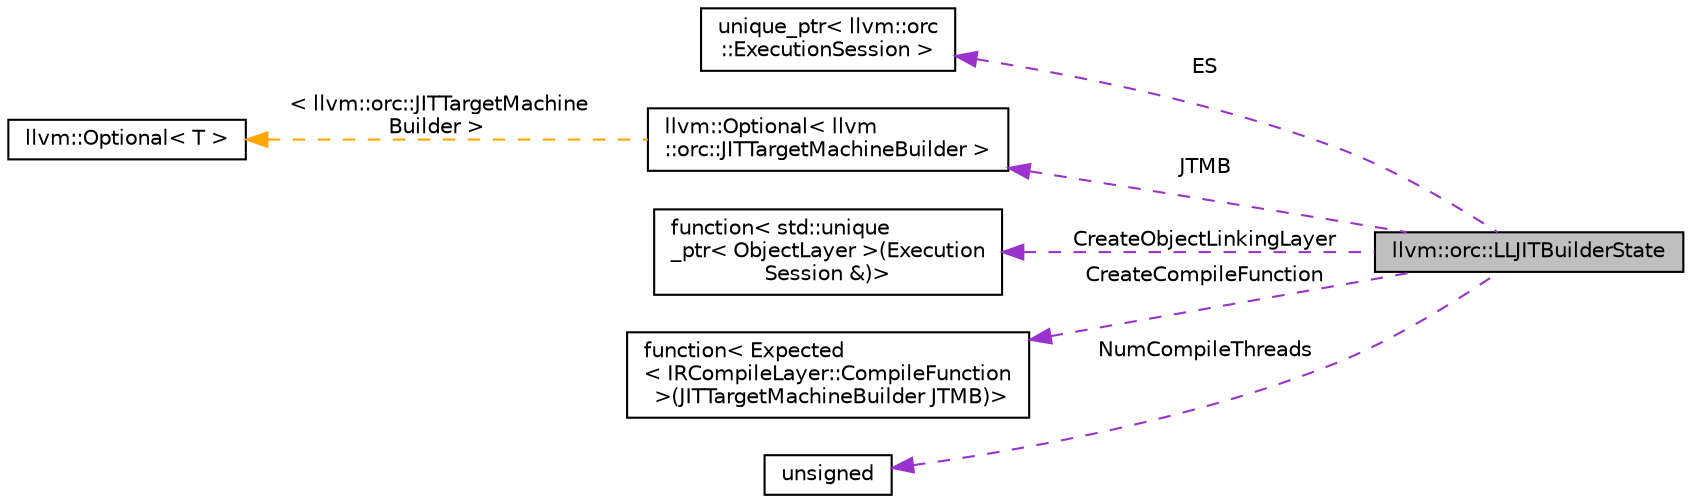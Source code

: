 digraph "llvm::orc::LLJITBuilderState"
{
 // LATEX_PDF_SIZE
  bgcolor="transparent";
  edge [fontname="Helvetica",fontsize="10",labelfontname="Helvetica",labelfontsize="10"];
  node [fontname="Helvetica",fontsize="10",shape="box"];
  rankdir="LR";
  Node1 [label="llvm::orc::LLJITBuilderState",height=0.2,width=0.4,color="black", fillcolor="grey75", style="filled", fontcolor="black",tooltip=" "];
  Node2 -> Node1 [dir="back",color="darkorchid3",fontsize="10",style="dashed",label=" ES" ,fontname="Helvetica"];
  Node2 [label="unique_ptr\< llvm::orc\l::ExecutionSession \>",height=0.2,width=0.4,color="black",tooltip=" "];
  Node3 -> Node1 [dir="back",color="darkorchid3",fontsize="10",style="dashed",label=" JTMB" ,fontname="Helvetica"];
  Node3 [label="llvm::Optional\< llvm\l::orc::JITTargetMachineBuilder \>",height=0.2,width=0.4,color="black",URL="$classllvm_1_1Optional.html",tooltip=" "];
  Node4 -> Node3 [dir="back",color="orange",fontsize="10",style="dashed",label=" \< llvm::orc::JITTargetMachine\lBuilder \>" ,fontname="Helvetica"];
  Node4 [label="llvm::Optional\< T \>",height=0.2,width=0.4,color="black",URL="$classllvm_1_1Optional.html",tooltip=" "];
  Node5 -> Node1 [dir="back",color="darkorchid3",fontsize="10",style="dashed",label=" CreateObjectLinkingLayer" ,fontname="Helvetica"];
  Node5 [label="function\< std::unique\l_ptr\< ObjectLayer \>(Execution\lSession &)\>",height=0.2,width=0.4,color="black",tooltip=" "];
  Node6 -> Node1 [dir="back",color="darkorchid3",fontsize="10",style="dashed",label=" CreateCompileFunction" ,fontname="Helvetica"];
  Node6 [label="function\< Expected\l\< IRCompileLayer::CompileFunction\l \>(JITTargetMachineBuilder JTMB)\>",height=0.2,width=0.4,color="black",tooltip=" "];
  Node7 -> Node1 [dir="back",color="darkorchid3",fontsize="10",style="dashed",label=" NumCompileThreads" ,fontname="Helvetica"];
  Node7 [label="unsigned",height=0.2,width=0.4,color="black",URL="$classunsigned.html",tooltip=" "];
}
